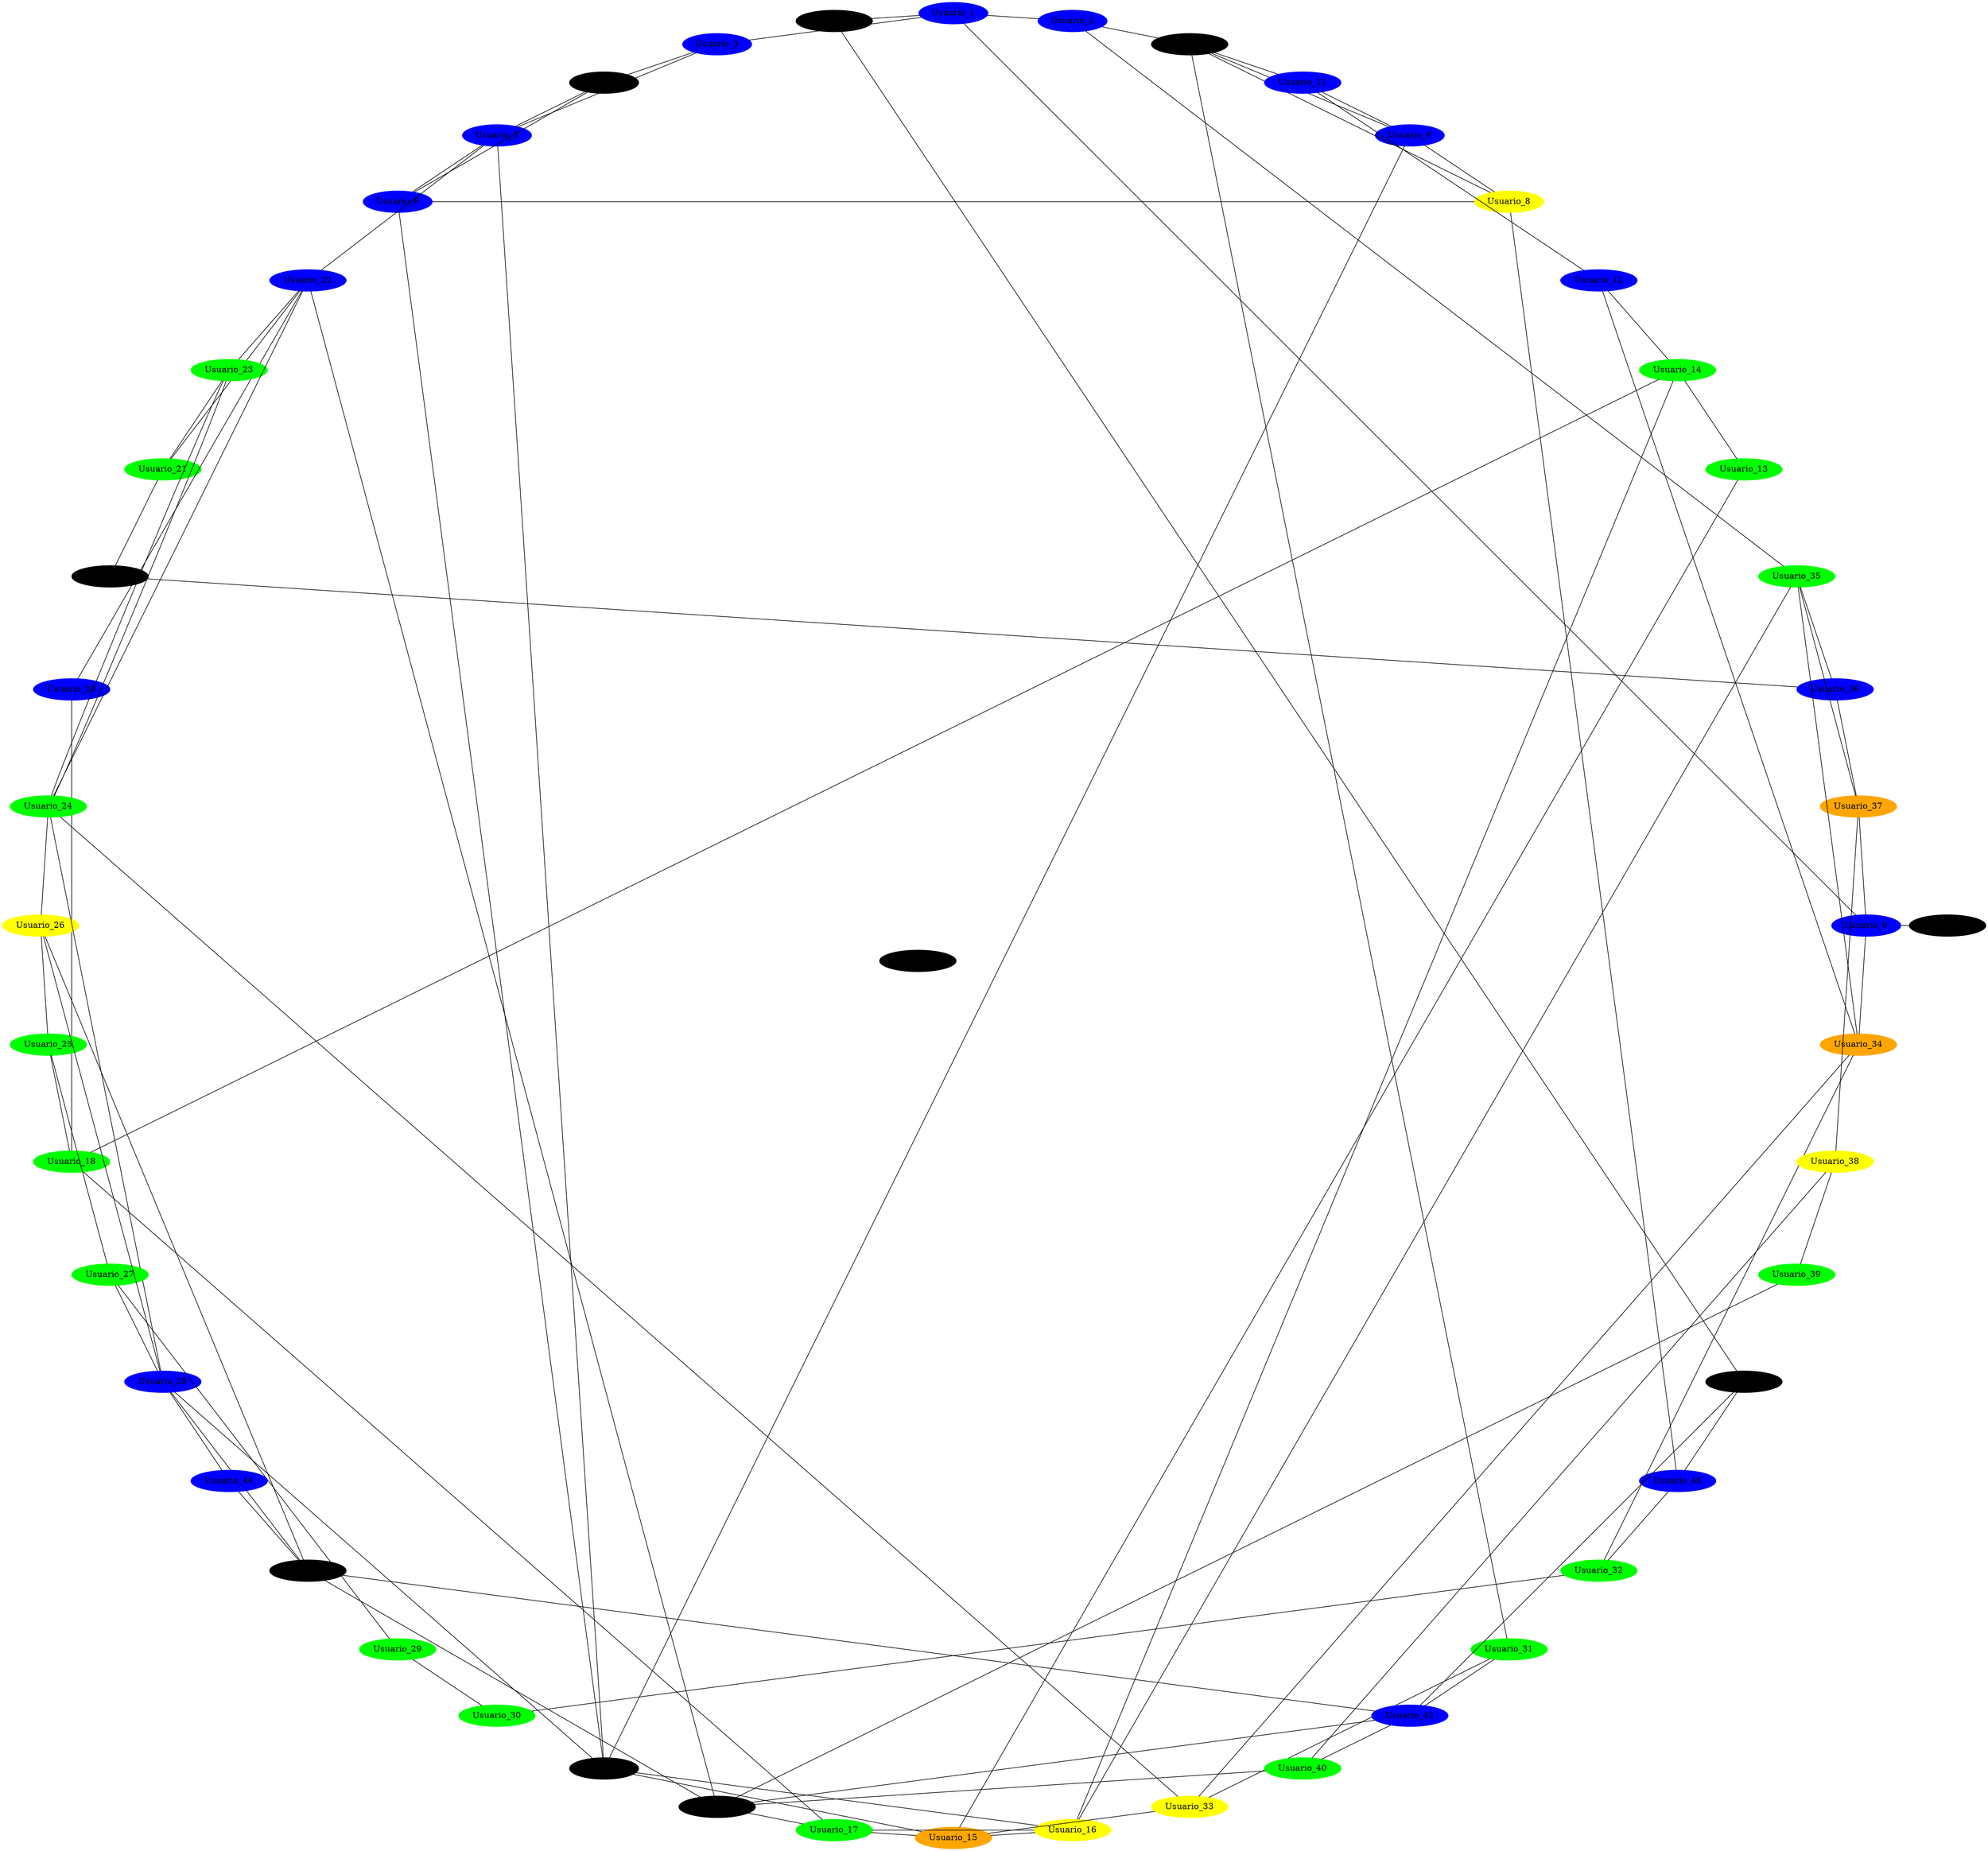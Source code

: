graph Epidemia {
    layout=circo;
    node [style=filled];
    0 [label="Usuario_0" color=blue];
    1 [label="Usuario_1" color=blue];
    2 [label="Usuario_2" color=blue];
    3 [label="Usuario_3" color=blue];
    4 [label="Usuario_4" color=black];
    5 [label="Usuario_5" color=blue];
    6 [label="Usuario_6" color=blue];
    7 [label="Usuario_7" color=black];
    8 [label="Usuario_8" color=yellow];
    9 [label="Usuario_9" color=blue];
    10 [label="Usuario_10" color=black];
    11 [label="Usuario_11" color=blue];
    12 [label="Usuario_12" color=blue];
    13 [label="Usuario_13" color=green];
    14 [label="Usuario_14" color=green];
    15 [label="Usuario_15" color=orange];
    16 [label="Usuario_16" color=yellow];
    17 [label="Usuario_17" color=green];
    18 [label="Usuario_18" color=green];
    19 [label="Usuario_19" color=black];
    20 [label="Usuario_20" color=blue];
    21 [label="Usuario_21" color=green];
    22 [label="Usuario_22" color=blue];
    23 [label="Usuario_23" color=green];
    24 [label="Usuario_24" color=green];
    25 [label="Usuario_25" color=green];
    26 [label="Usuario_26" color=yellow];
    27 [label="Usuario_27" color=green];
    28 [label="Usuario_28" color=blue];
    29 [label="Usuario_29" color=green];
    30 [label="Usuario_30" color=green];
    31 [label="Usuario_31" color=green];
    32 [label="Usuario_32" color=green];
    33 [label="Usuario_33" color=yellow];
    34 [label="Usuario_34" color=orange];
    35 [label="Usuario_35" color=green];
    36 [label="Usuario_36" color=blue];
    37 [label="Usuario_37" color=orange];
    38 [label="Usuario_38" color=yellow];
    39 [label="Usuario_39" color=green];
    40 [label="Usuario_40" color=green];
    41 [label="Usuario_41" color=black];
    42 [label="Usuario_42" color=blue];
    43 [label="Usuario_43" color=black];
    44 [label="Usuario_44" color=blue];
    45 [label="Usuario_45" color=black];
    46 [label="Usuario_46" color=black];
    47 [label="Usuario_47" color=black];
    48 [label="Usuario_48" color=blue];
    49 [label="Usuario_49" color=black];
    0 -- 1;
    0 -- 37;
    0 -- 34;
    0 -- 49;
    1 -- 2;
    1 -- 3;
    1 -- 45;
    2 -- 35;
    2 -- 10;
    3 -- 4;
    3 -- 5;
    4 -- 5;
    4 -- 6;
    5 -- 22;
    5 -- 6;
    5 -- 7;
    6 -- 7;
    6 -- 8;
    7 -- 15;
    7 -- 28;
    7 -- 16;
    7 -- 9;
    8 -- 48;
    8 -- 9;
    8 -- 10;
    9 -- 10;
    9 -- 11;
    10 -- 11;
    10 -- 31;
    11 -- 12;
    12 -- 34;
    12 -- 14;
    13 -- 14;
    13 -- 15;
    14 -- 18;
    14 -- 16;
    15 -- 33;
    15 -- 16;
    15 -- 17;
    16 -- 35;
    16 -- 17;
    17 -- 18;
    17 -- 41;
    18 -- 25;
    18 -- 20;
    19 -- 36;
    19 -- 21;
    20 -- 22;
    21 -- 22;
    21 -- 23;
    22 -- 41;
    22 -- 23;
    22 -- 24;
    23 -- 24;
    23 -- 24;
    24 -- 33;
    24 -- 28;
    24 -- 26;
    25 -- 26;
    25 -- 27;
    26 -- 43;
    26 -- 28;
    27 -- 28;
    27 -- 29;
    28 -- 44;
    28 -- 43;
    29 -- 30;
    30 -- 32;
    31 -- 42;
    31 -- 33;
    32 -- 48;
    32 -- 34;
    33 -- 34;
    34 -- 35;
    35 -- 36;
    35 -- 37;
    36 -- 37;
    37 -- 38;
    38 -- 39;
    38 -- 40;
    39 -- 41;
    40 -- 41;
    40 -- 42;
    41 -- 42;
    41 -- 43;
    42 -- 43;
    42 -- 47;
    43 -- 44;
    45 -- 47;
    47 -- 48;
}
